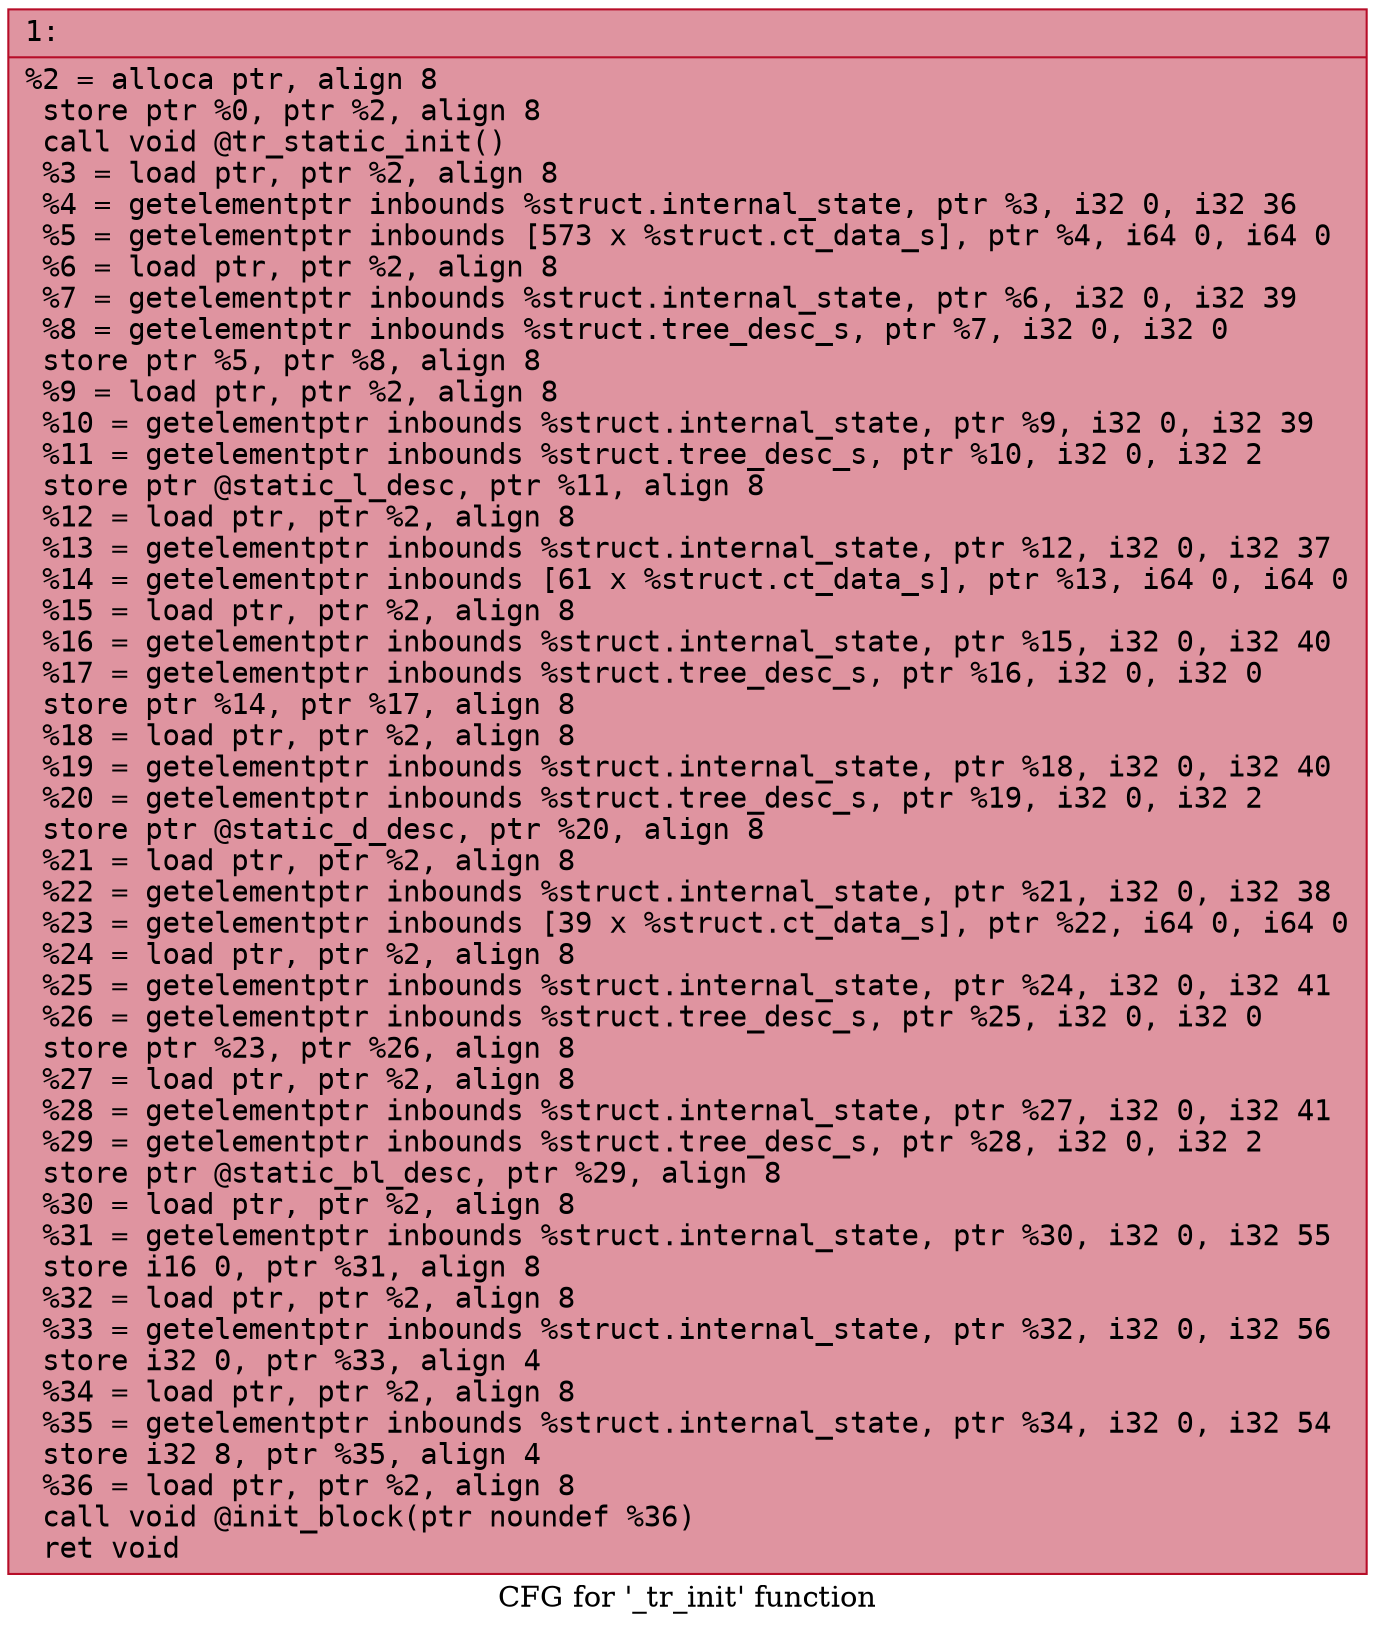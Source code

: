 digraph "CFG for '_tr_init' function" {
	label="CFG for '_tr_init' function";

	Node0x600002a41f90 [shape=record,color="#b70d28ff", style=filled, fillcolor="#b70d2870" fontname="Courier",label="{1:\l|  %2 = alloca ptr, align 8\l  store ptr %0, ptr %2, align 8\l  call void @tr_static_init()\l  %3 = load ptr, ptr %2, align 8\l  %4 = getelementptr inbounds %struct.internal_state, ptr %3, i32 0, i32 36\l  %5 = getelementptr inbounds [573 x %struct.ct_data_s], ptr %4, i64 0, i64 0\l  %6 = load ptr, ptr %2, align 8\l  %7 = getelementptr inbounds %struct.internal_state, ptr %6, i32 0, i32 39\l  %8 = getelementptr inbounds %struct.tree_desc_s, ptr %7, i32 0, i32 0\l  store ptr %5, ptr %8, align 8\l  %9 = load ptr, ptr %2, align 8\l  %10 = getelementptr inbounds %struct.internal_state, ptr %9, i32 0, i32 39\l  %11 = getelementptr inbounds %struct.tree_desc_s, ptr %10, i32 0, i32 2\l  store ptr @static_l_desc, ptr %11, align 8\l  %12 = load ptr, ptr %2, align 8\l  %13 = getelementptr inbounds %struct.internal_state, ptr %12, i32 0, i32 37\l  %14 = getelementptr inbounds [61 x %struct.ct_data_s], ptr %13, i64 0, i64 0\l  %15 = load ptr, ptr %2, align 8\l  %16 = getelementptr inbounds %struct.internal_state, ptr %15, i32 0, i32 40\l  %17 = getelementptr inbounds %struct.tree_desc_s, ptr %16, i32 0, i32 0\l  store ptr %14, ptr %17, align 8\l  %18 = load ptr, ptr %2, align 8\l  %19 = getelementptr inbounds %struct.internal_state, ptr %18, i32 0, i32 40\l  %20 = getelementptr inbounds %struct.tree_desc_s, ptr %19, i32 0, i32 2\l  store ptr @static_d_desc, ptr %20, align 8\l  %21 = load ptr, ptr %2, align 8\l  %22 = getelementptr inbounds %struct.internal_state, ptr %21, i32 0, i32 38\l  %23 = getelementptr inbounds [39 x %struct.ct_data_s], ptr %22, i64 0, i64 0\l  %24 = load ptr, ptr %2, align 8\l  %25 = getelementptr inbounds %struct.internal_state, ptr %24, i32 0, i32 41\l  %26 = getelementptr inbounds %struct.tree_desc_s, ptr %25, i32 0, i32 0\l  store ptr %23, ptr %26, align 8\l  %27 = load ptr, ptr %2, align 8\l  %28 = getelementptr inbounds %struct.internal_state, ptr %27, i32 0, i32 41\l  %29 = getelementptr inbounds %struct.tree_desc_s, ptr %28, i32 0, i32 2\l  store ptr @static_bl_desc, ptr %29, align 8\l  %30 = load ptr, ptr %2, align 8\l  %31 = getelementptr inbounds %struct.internal_state, ptr %30, i32 0, i32 55\l  store i16 0, ptr %31, align 8\l  %32 = load ptr, ptr %2, align 8\l  %33 = getelementptr inbounds %struct.internal_state, ptr %32, i32 0, i32 56\l  store i32 0, ptr %33, align 4\l  %34 = load ptr, ptr %2, align 8\l  %35 = getelementptr inbounds %struct.internal_state, ptr %34, i32 0, i32 54\l  store i32 8, ptr %35, align 4\l  %36 = load ptr, ptr %2, align 8\l  call void @init_block(ptr noundef %36)\l  ret void\l}"];
}
